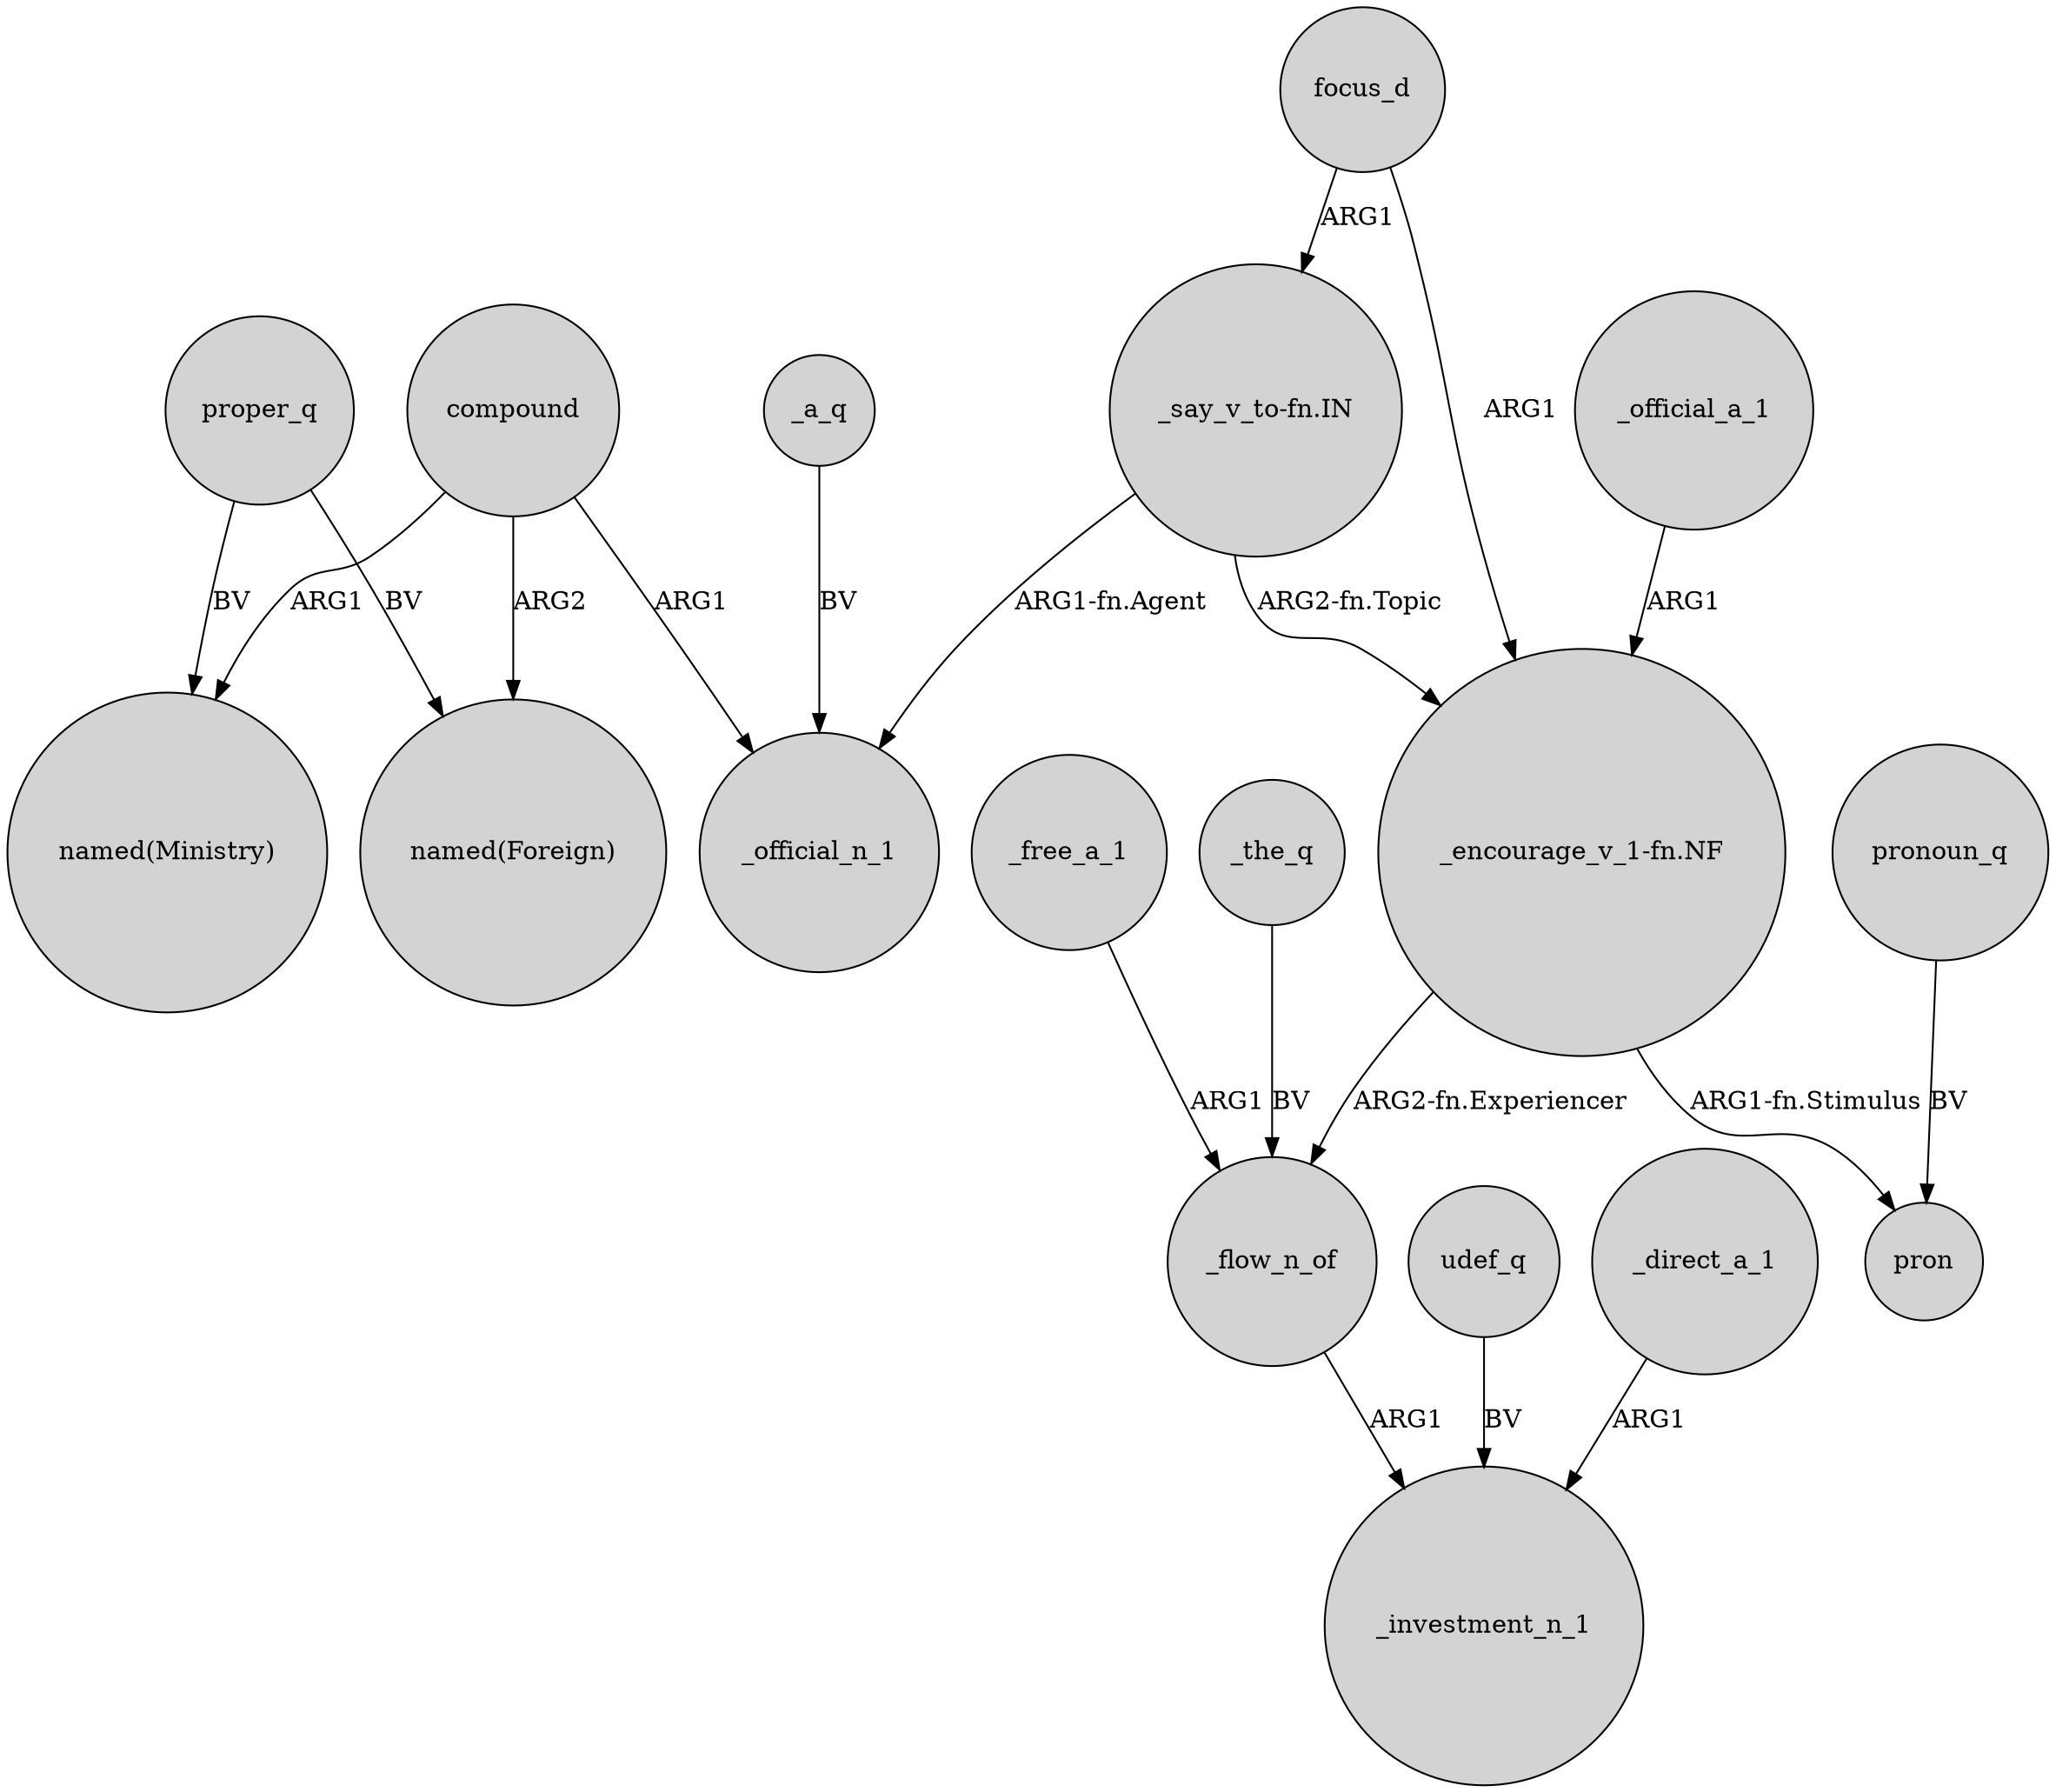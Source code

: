 digraph {
	node [shape=circle style=filled]
	compound -> "named(Foreign)" [label=ARG2]
	"_say_v_to-fn.IN" -> "_encourage_v_1-fn.NF" [label="ARG2-fn.Topic"]
	proper_q -> "named(Foreign)" [label=BV]
	compound -> "named(Ministry)" [label=ARG1]
	"_say_v_to-fn.IN" -> _official_n_1 [label="ARG1-fn.Agent"]
	focus_d -> "_encourage_v_1-fn.NF" [label=ARG1]
	"_encourage_v_1-fn.NF" -> _flow_n_of [label="ARG2-fn.Experiencer"]
	_free_a_1 -> _flow_n_of [label=ARG1]
	_the_q -> _flow_n_of [label=BV]
	"_encourage_v_1-fn.NF" -> pron [label="ARG1-fn.Stimulus"]
	pronoun_q -> pron [label=BV]
	_official_a_1 -> "_encourage_v_1-fn.NF" [label=ARG1]
	_a_q -> _official_n_1 [label=BV]
	proper_q -> "named(Ministry)" [label=BV]
	compound -> _official_n_1 [label=ARG1]
	udef_q -> _investment_n_1 [label=BV]
	_direct_a_1 -> _investment_n_1 [label=ARG1]
	focus_d -> "_say_v_to-fn.IN" [label=ARG1]
	_flow_n_of -> _investment_n_1 [label=ARG1]
}
